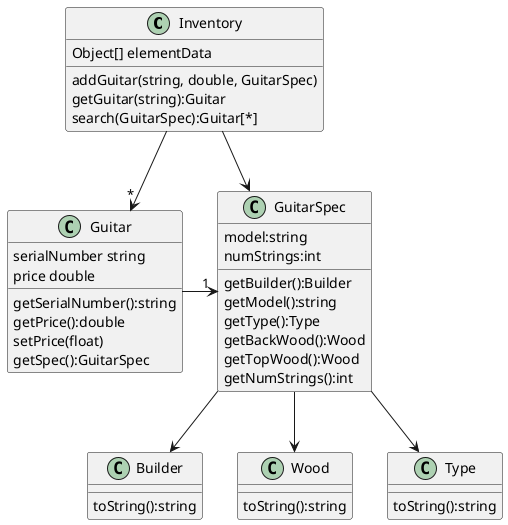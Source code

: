 @startuml

Inventory -->"*" Guitar
GuitarSpec "1"<-left- Guitar
Inventory --> GuitarSpec
GuitarSpec --> Builder
GuitarSpec --> Wood
GuitarSpec --> Type

class Inventory {
Object[] elementData
addGuitar(string, double, GuitarSpec)
getGuitar(string):Guitar
search(GuitarSpec):Guitar[*]
}

class Guitar {
serialNumber string
price double
getSerialNumber():string
getPrice():double
setPrice(float)
getSpec():GuitarSpec
}

class GuitarSpec {
model:string
numStrings:int
getBuilder():Builder
getModel():string
getType():Type
getBackWood():Wood
getTopWood():Wood
getNumStrings():int
}

class Builder{
toString():string
}

class Type{
toString():string
}

class Wood{
toString():string
}

@enduml
